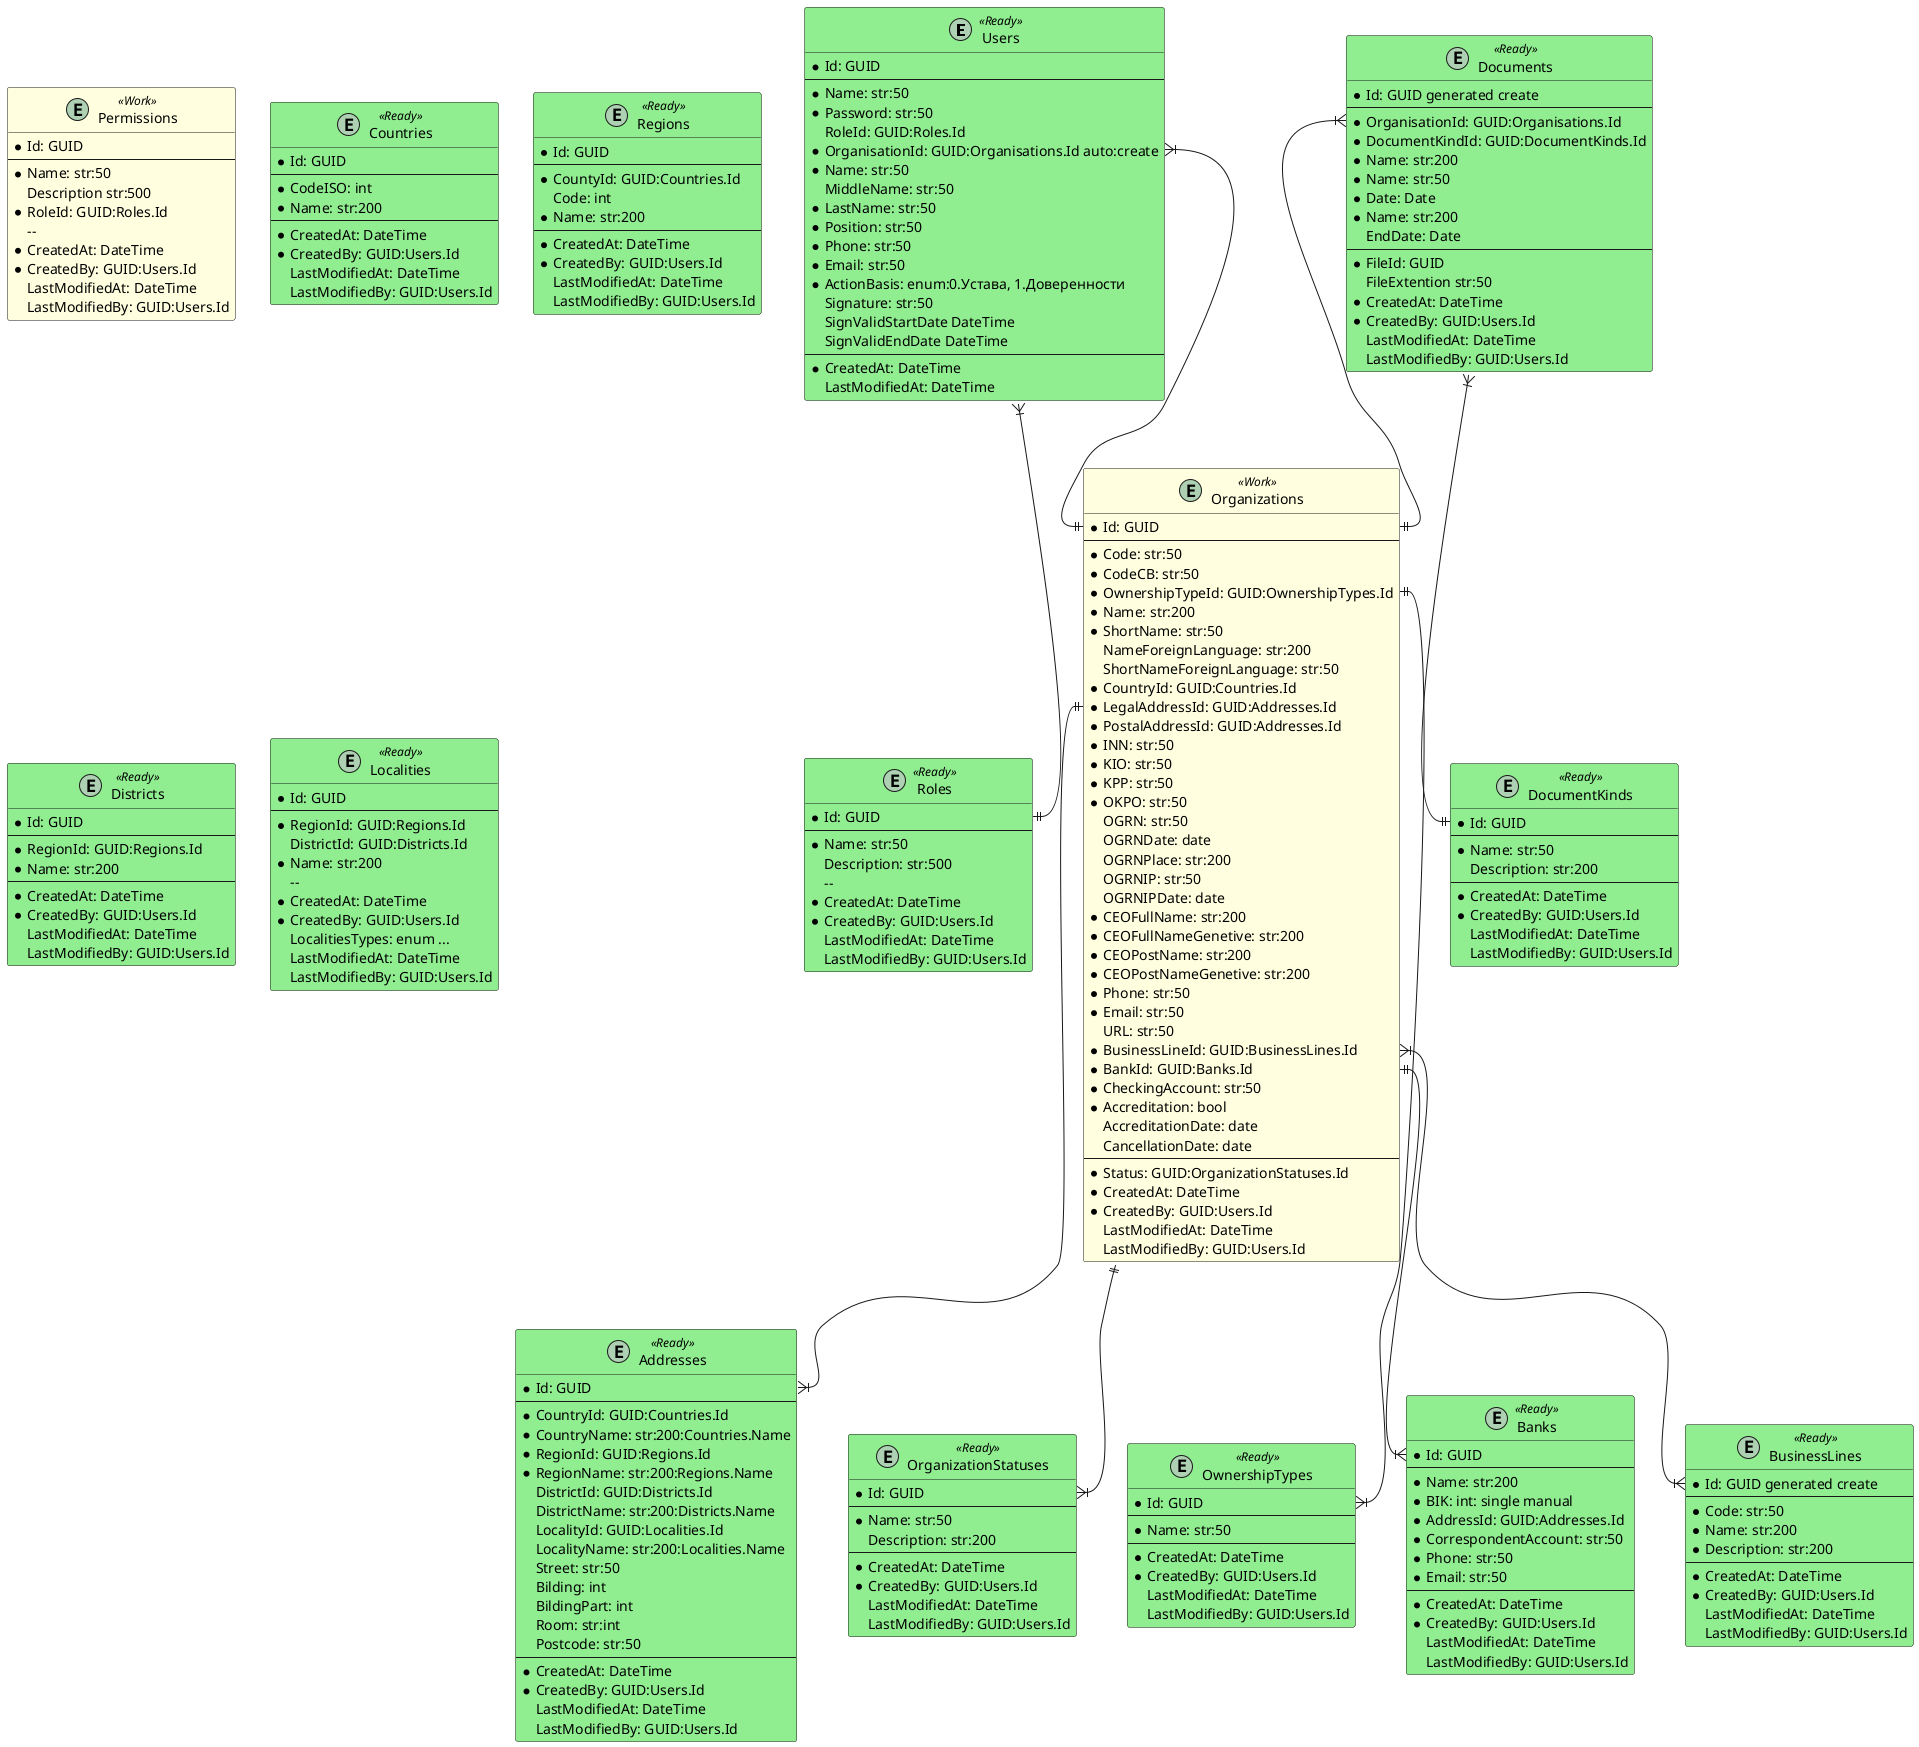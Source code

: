 
@startuml "CTS Object Diagram"
/'**Легенда 
Обязательность заполнения реквизита (Mandatory):
    *                           Реквизит обязательный для заполненияТипы реквизита:

Типы данных (DataType):
    str:<long>                  Строка (string) определенной длинны в символах, размер лучше всего указывать кратным 8, т.е. 32, 64, 128, 256 и т.д., минимальная длина строки 32 символа.
    text                        Текст (text) неограниченно длинны.
    int                         Беззнаковое целое число (integer).
    float:<accuracy>            Число (numeric). Вещественное число с определенной точностью. Точность определяется количеством знаков после запятой в формате .<число знаковпосле запятой>.
    date:<mask>                 Дата (date). С помощью маски задается формат вводимого значения, dd, mm, yy, yyyy. Например: dd.mm.yyyy т.д.
    time:<mask>                 Время (time). С помощью маски задается формат вводимого значения, элементы маски hh, mm, ss. Пример: hh:mm:ss, hh:mm, mm:ss и т.д.
    datetime:<mask>             Дата и время (datetime). Дата, дата и время с определенной точностью. С помощью маски задается формат вводимого значения dd.mm.yyyy(yy)_hh:mm:ss, или dd.mm.yyyy(yy).
    bool                        Логический (boolean). Логическое значение - Истина/Лож. Используется для чек-боксов и радио-кнопок.
    enum                        Перечисление (enumeration). Значения перечисления указываются в следующей строке в <enumvalue:>, в виде комментария обозначаемом "'", через "," в формате <code>|<Name>. Перечисление, используется для полей с выпадающим списком к количеством значенией не более 5-10.
    bin                         Бинарный (binary) тип данных. Используется для указания на то что в поле будут хранится именно бинарные данные, например, такие как бинарный данные различных файлов и т.д.
    <ObjectName>:<choice_type>  Указывается имя объекта значение записи которго используется в качестве значения реквизита. Тип выбора - single (одно значение)/plural (несколько значений).

Заполнение реквзитов (Filling):
    manual                      Заполняется вручную.
    auto:create/save            Заполняется автоматически при создании/сохранении записи.
    generated:create/save       Генерируется автоматически при созранении/созранении записи.
    <value>                     Заполняется конкретным значеним по умолчанию при создании записи, например - true.
    develop                     Заполняется в процессе разработки ПО.

Отображение реквизита в интерфейсе (Visibility): 
    form                        Отображать в представлиении формы карточки экземпляра объекта.
    list                        Отображать в представлении реестра (списка) объектов.   
    Может быть  указано сразу оба значения через "&". 

Формат описания объектов (сущьностей):
    EntityName                  Имя объекта.
    EntityStage                 Состояние объекта, Work (в работе)/Ready (готово)    'Сущьности:

    /'Наименование объекта'/ entity EntityName <<EntityStage>> {
        /'Наименование реквизита'/<Mandatory>RequisiteName: DataType:argument Filling Visibility
    }
        
    'Пример:
    /'Пользователи'/ entity Users <<Work>> {
        *Id: int generated
        --
        /'Имя пользователя'/ *Name: str:32 manual form&list
        /'Пароль'/ *Password: str:32 manual form&list
        /'Группа'/ Group: Groups manual
    }
'/

'**Оформление объектов
skinparam class {
/'Готово'/      BackgroundColor<<Ready>>    LightGreen
/'В работе'/    BackgroundColor<<Work>>     LightYellow
}

'**Таблицы

/'Пользователи'/ entity Users <<Ready>> {
    *Id: GUID
    --
    /'Имя пользователя'/ *Name: str:50
    /'Пароль'/ *Password: str:50
    /'Роль'/ RoleId: GUID:Roles.Id
    /'Организация'/ *OrganisationId: GUID:Organisations.Id auto:create
    /'Имя'/ *Name: str:50
    /'Отчество'/ MiddleName: str:50
    /'Фамилия'/ *LastName: str:50
    /'Должность'/ *Position: str:50
    /'Телефон'/ *Phone: str:50
    /'Е-мэйл'/ *Email: str:50
    /'Действует на основании)'/ *ActionBasis: enum:0.Устава, 1.Доверенности
    /'ЭЦП'/ Signature: str:50
    /'Дата начала действия ЭЦП'/ SignValidStartDate DateTime
    /'Дата окончания действия ЭЦП'/ SignValidEndDate DateTime
    --
    /'Создано'/ *CreatedAt: DateTime
    /'Модифицировано'/ LastModifiedAt: DateTime
}

/'Роли'/ entity Roles <<Ready>> {
    *Id: GUID
    --
    /'Имя'/ *Name: str:50
    /'Описание'/ Description: str:500
     --
    /'Создано'/ *CreatedAt: DateTime
    /'Кем создано'/ *CreatedBy: GUID:Users.Id
    /'Модифицировано'/ LastModifiedAt: DateTime
    /'Кем модифицировано'/ LastModifiedBy: GUID:Users.Id
}

/'Разрешения'/ entity Permissions <<Work>> {
'Нужно продумать как будем описывать разрешения для отдельных объектов 
    *Id: GUID
    --
    /'Имя'/ *Name: str:50
    /'Описание'/ Description str:500
    /'Роль'/ *RoleId: GUID:Roles.Id
     --
    /'Создано'/ *CreatedAt: DateTime
    /'Кем создано'/ *CreatedBy: GUID:Users.Id
    /'Модифицировано'/ LastModifiedAt: DateTime
    /'Кем модифицировано'/ LastModifiedBy: GUID:Users.Id
}

/'Адреса'/ entity Addresses <<Ready>> {
    *Id: GUID
    --
    /'Страна'/ *CountryId: GUID:Countries.Id
    /'Страна'/ *CountryName: str:200:Countries.Name
    /'Регион'/ *RegionId: GUID:Regions.Id
    /'Регион'/ *RegionName: str:200:Regions.Name
    /'Район'/ DistrictId: GUID:Districts.Id
    /'Район'/ DistrictName: str:200:Districts.Name
    /'Населенный пункт'/ LocalityId: GUID:Localities.Id
    /'Населенный пункт'/ LocalityName: str:200:Localities.Name
    /'Улица'/ Street: str:50
    /'Дом'/ Bilding: int
    /'Корпус'/ BildingPart: int
    /'Комната'/ Room: str:int
    /'Индекс'/ Postcode: str:50
    --
    /'Создано'/ *CreatedAt: DateTime
    /'Кем создано'/ *CreatedBy: GUID:Users.Id
    /'Модифицировано'/ LastModifiedAt: DateTime
    /'Кем модифицировано'/ LastModifiedBy: GUID:Users.Id
}

/'Страны'/ entity Countries <<Ready>> {
    *Id: GUID
    --
    /'Код'/ *CodeISO: int
    /'Наименование'/ *Name: str:200
    --
    /'Создано'/ *CreatedAt: DateTime
    /'Кем создано'/ *CreatedBy: GUID:Users.Id
    /'Модифицировано'/ LastModifiedAt: DateTime
    /'Кем модифицировано'/ LastModifiedBy: GUID:Users.Id
}

/'Регионы'/ entity Regions <<Ready>> {
    *Id: GUID
    --
    /'Страна'/ *СountyId: GUID:Countries.Id
    /'Код'/ Code: int
    /'Наименование'/ *Name: str:200
    --
    /'Создано'/ *CreatedAt: DateTime
    /'Кем создано'/ *CreatedBy: GUID:Users.Id
    /'Модифицировано'/ LastModifiedAt: DateTime
    /'Кем модифицировано'/ LastModifiedBy: GUID:Users.Id
}

/'Районы'/ entity Districts <<Ready>> {
    *Id: GUID
    --
    /'Регион'/ *RegionId: GUID:Regions.Id
    /'Наименование'/ *Name: str:200
    --
    /'Создано'/ *CreatedAt: DateTime
    /'Кем создано'/ *CreatedBy: GUID:Users.Id
    /'Модифицировано'/ LastModifiedAt: DateTime
    /'Кем модифицировано'/ LastModifiedBy: GUID:Users.Id
}

/'Населенные пункты'/ entity Localities <<Ready>> {
    *Id: GUID
    --
    /'Регион'/ *RegionId: GUID:Regions.Id
    /'Район'/ DistrictId: GUID:Districts.Id
    /'Наименование'/ *Name: str:200
     --
    /'Создано'/ *CreatedAt: DateTime
    /'Кем создано'/ *CreatedBy: GUID:Users.Id
    LocalitiesTypes: enum ...
    /'Модифицировано'/ LastModifiedAt: DateTime
    /'Кем модифицировано'/ LastModifiedBy: GUID:Users.Id
}

/'Организации-участники торгов'/ entity Organizations <<Work>> {
    *Id: GUID
    --
    /'Код'/ *Code: str:50
    /'Код ЦБ'/*CodeCB: str:50
    /'Форма собственности'/ *OwnershipTypeId: GUID:OwnershipTypes.Id 
    /'Наименование'/ *Name: str:200
    /'Сокращенно наименование'/ *ShortName: str:50
    /'Полное наименование на иностранном языке'/ NameForeignLanguage: str:200
    /'Краткое наименование на иностранном языке'/ ShortNameForeignLanguage: str:50
    /'Страна'/*CountryId: GUID:Countries.Id
    /'Юридический адрес'/ *LegalAddressId: GUID:Addresses.Id
    /'Почтовый адрес'/ *PostalAddressId: GUID:Addresses.Id
    /'ИНН'/ *INN: str:50
    /'КИО'/ *KIO: str:50
    /'КПП'/ *KPP: str:50
    /'ОКПО'/ *OKPO: str:50
    /'ОГРН'/ OGRN: str:50
    /'Дата присвоения ОГРН'/ OGRNDate: date
    /'Место выдачи ОГРН'/ OGRNPlace: str:200
    /'ОГРНИП'/ OGRNIP: str:50
    /'Дата регистрации ИП'/ OGRNIPDate: date
    /'ФИО руководителя'/ *CEOFullName: str:200
    /'ФИО руководителя в родительном падеже'/ *CEOFullNameGenetive: str:200
    /'Должность руководителя'/ *CEOPostName: str:200
    /'Должность руководителя в родительном падеже'/ *CEOPostNameGenetive: str:200
    /'Телефон'/ *Phone: str:50
    /'Е-мэйл'/ *Email: str:50
    /'Web-адрес'/ URL: str:50
    /'Вид деятельности по ОКВЭД'/ *BusinessLineId: GUID:BusinessLines.Id
    /'Банк'/ *BankId: GUID:Banks.Id
    /'Расчетный счёт'/ *CheckingAccount: str:50
    /'???Аккредитация'/ *Accreditation: bool
    /'???Дата аккредитации'/ AccreditationDate: date 
    /'???Дата отмены аккредитации'/ CancellationDate: date 
    --
    /'Статус'/ *Status: GUID:OrganizationStatuses.Id
    /'Создано'/ *CreatedAt: DateTime
    /'Кем создано'/ *CreatedBy: GUID:Users.Id
    /'Модифицировано'/ LastModifiedAt: DateTime
    /'Кем модифицировано'/ LastModifiedBy: GUID:Users.Id
}

/'Статус организации'/ entity OrganizationStatuses <<Ready>> {
    *Id: GUID
    --
    /'Название'/ *Name: str:50
    /'Описание'/ Description: str:200
    --
    /'Создано'/ *CreatedAt: DateTime
    /'Кем создано'/ *CreatedBy: GUID:Users.Id
    /'Модифицировано'/ LastModifiedAt: DateTime
    /'Кем модифицировано'/ LastModifiedBy: GUID:Users.Id
}

/'Формы собственности'/  entity OwnershipTypes <<Ready>> {
    *Id: GUID
    --
    /'Полное наименование'/ *Name: str:50
    --
    /'Создано'/ *CreatedAt: DateTime
    /'Кем создано'/ *CreatedBy: GUID:Users.Id
    /'Модифицировано'/ LastModifiedAt: DateTime
    /'Кем модифицировано'/ LastModifiedBy: GUID:Users.Id
} 

/'Банки'/ entity Banks <<Ready>> {
    *Id: GUID
    --
    /'Наименование'/ *Name: str:200
    /'БИК'/ *BIK: int: single manual
    /'Адрес'/ *AddressId: GUID:Addresses.Id
    /'Корресподентский счёт'/ *CorrespondentAccount: str:50
    /'Телефон'/ *Phone: str:50
    /'E-мэйл'/ *Email: str:50
    --
    /'Создано'/ *CreatedAt: DateTime
    /'Кем создано'/ *CreatedBy: GUID:Users.Id
    /'Модифицировано'/ LastModifiedAt: DateTime
    /'Кем модифицировано'/ LastModifiedBy: GUID:Users.Id
}

/'Виды деятельности по ОКВЭД'/ entity BusinessLines <<Ready>> {
    *Id: GUID generated create
    --
    /'Код'/ *Code: str:50
    /'Наименование'/ *Name: str:200
    /'Расшифровка'/ *Description: str:200
    --
    /'Создано'/ *CreatedAt: DateTime
    /'Кем создано'/ *CreatedBy: GUID:Users.Id
    /'Модифицировано'/ LastModifiedAt: DateTime
    /'Кем модифицировано'/ LastModifiedBy: GUID:Users.Id
}

/'Документы'/ entity Documents <<Ready>> {
    *Id: GUID generated create
    --
    /'Организация'/ *OrganisationId: GUID:Organisations.Id
    /'Вид документа'/ *DocumentKindId: GUID:DocumentKinds.Id 
    /'Наименование документа'/ *Name: str:200
    /'Номер документа'/ *Name: str:50
    /'Дата документа'/ *Date: Date
    /'Тема документа'/ *Name: str:200
    /'Дата завердения действия'/ EndDate: Date
    --
    /'Сффлка на документ в файловом зранилище'/ *FileId: GUID
    /'Расширение файла'/ FileExtention str:50
    /'Создано'/ *CreatedAt: DateTime
    /'Кем создано'/ *CreatedBy: GUID:Users.Id
    /'Модифицировано'/ LastModifiedAt: DateTime
    /'Кем модифицировано'/ LastModifiedBy: GUID:Users.Id
}

/'Вид документа'/ entity DocumentKinds <<Ready>>{
    *Id: GUID
    --
    /'Наименование'/ *Name: str:50
    /'Описание'/ Description: str:200
    --
    /'Создано'/ *CreatedAt: DateTime
    /'Кем создано'/ *CreatedBy: GUID:Users.Id
    /'Модифицировано'/ LastModifiedAt: DateTime
    /'Кем модифицировано'/ LastModifiedBy: GUID:Users.Id
}

'**Связи

'Пользователи
    Users::OrganisationId }|--|| Organizations::Id
    Users::RolesId }|--|| Roles::Id

'Организация
    Organizations::OwnershipTypeId ||--|{ OwnershipTypes::Id
    Organizations::BusinessLineId }|--|{ BusinessLines::Id
    Organizations::AddressId ||--|{ Addresses::Id
    Organizations::BankId ||--|{ Banks::Id
    Organizations::OrganizationStatusId ||--|{ OrganizationStatuses::Id

'Документация
    Documents::OrganisationId }|--|| Organizations::Id
    Documents::DocumentKindsId }|--|| DocumentKinds::Id
@enduml